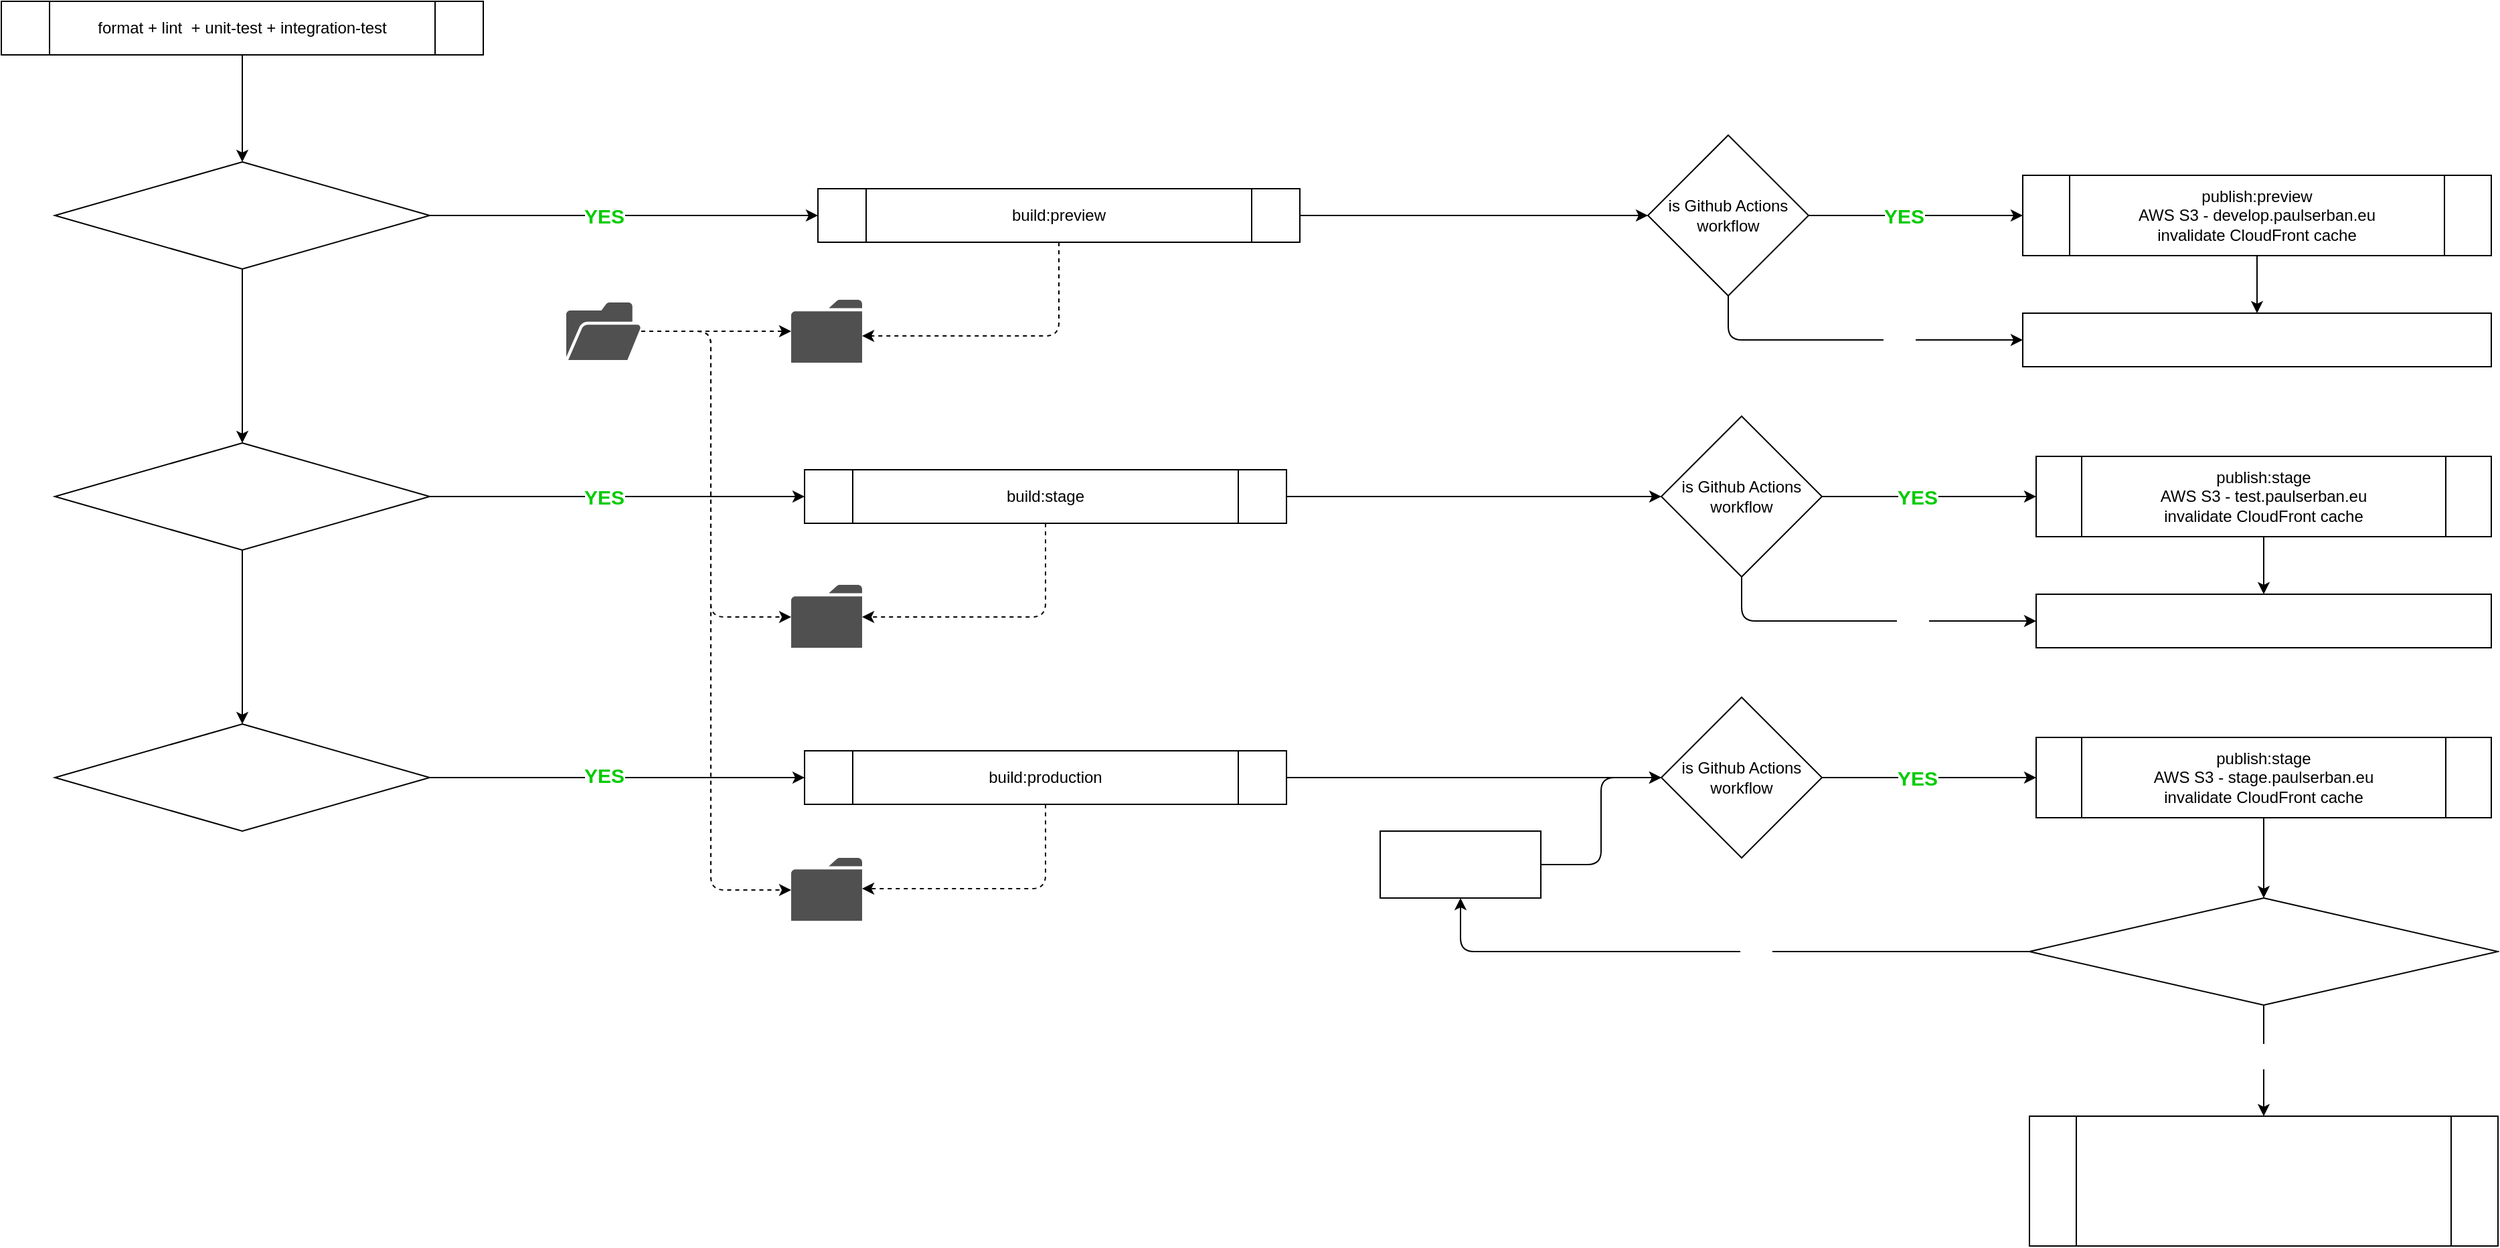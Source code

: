 <mxfile>
    <diagram id="je0cn8M5hWNSztoXmcah" name="Page-1">
        <mxGraphModel dx="746" dy="997" grid="1" gridSize="10" guides="1" tooltips="1" connect="1" arrows="1" fold="1" page="1" pageScale="1" pageWidth="1169" pageHeight="827" math="0" shadow="0">
            <root>
                <mxCell id="0"/>
                <mxCell id="1" parent="0"/>
                <mxCell id="26" style="edgeStyle=orthogonalEdgeStyle;html=1;entryX=0.5;entryY=0;entryDx=0;entryDy=0;fontSize=16;fontColor=#FFFFFF;elbow=vertical;" parent="1" source="2" target="25" edge="1">
                    <mxGeometry relative="1" as="geometry"/>
                </mxCell>
                <mxCell id="2" value="format + lint&amp;nbsp; + unit-test + integration-test" style="shape=process;whiteSpace=wrap;html=1;backgroundOutline=1;" parent="1" vertex="1">
                    <mxGeometry x="120" y="30" width="360" height="40" as="geometry"/>
                </mxCell>
                <mxCell id="117" style="edgeStyle=orthogonalEdgeStyle;html=1;fontSize=16;fontColor=#FFFFFF;elbow=vertical;" parent="1" source="3" target="12" edge="1">
                    <mxGeometry relative="1" as="geometry"/>
                </mxCell>
                <mxCell id="3" value="publish:preview&lt;br&gt;AWS S3 - develop.paulserban.eu&lt;br&gt;invalidate CloudFront cache" style="shape=process;whiteSpace=wrap;html=1;backgroundOutline=1;" parent="1" vertex="1">
                    <mxGeometry x="1630" y="160" width="350" height="60" as="geometry"/>
                </mxCell>
                <mxCell id="34" style="edgeStyle=orthogonalEdgeStyle;html=1;fontSize=16;fontColor=#FFFFFF;elbow=vertical;" parent="1" source="4" target="7" edge="1">
                    <mxGeometry relative="1" as="geometry"/>
                </mxCell>
                <mxCell id="36" style="edgeStyle=orthogonalEdgeStyle;html=1;fontSize=16;fontColor=#FFFFFF;elbow=vertical;dashed=1;" parent="1" source="4" target="48" edge="1">
                    <mxGeometry relative="1" as="geometry">
                        <mxPoint x="800.0" y="300" as="targetPoint"/>
                        <Array as="points">
                            <mxPoint x="910" y="280"/>
                        </Array>
                    </mxGeometry>
                </mxCell>
                <mxCell id="4" value="build:preview" style="shape=process;whiteSpace=wrap;html=1;backgroundOutline=1;" parent="1" vertex="1">
                    <mxGeometry x="730" y="170" width="360" height="40" as="geometry"/>
                </mxCell>
                <mxCell id="9" style="edgeStyle=none;html=1;" parent="1" source="7" target="3" edge="1">
                    <mxGeometry relative="1" as="geometry"/>
                </mxCell>
                <mxCell id="10" value="&lt;font style=&quot;font-size: 15px;&quot; color=&quot;#00cc00&quot;&gt;&lt;b&gt;YES&lt;/b&gt;&lt;/font&gt;" style="edgeLabel;html=1;align=center;verticalAlign=middle;resizable=0;points=[];" parent="9" vertex="1" connectable="0">
                    <mxGeometry x="-0.118" relative="1" as="geometry">
                        <mxPoint as="offset"/>
                    </mxGeometry>
                </mxCell>
                <mxCell id="58" style="edgeStyle=orthogonalEdgeStyle;html=1;entryX=0;entryY=0.5;entryDx=0;entryDy=0;fontSize=16;fontColor=#FFFFFF;elbow=vertical;" parent="1" source="7" target="12" edge="1">
                    <mxGeometry relative="1" as="geometry">
                        <Array as="points">
                            <mxPoint x="1410" y="283"/>
                        </Array>
                    </mxGeometry>
                </mxCell>
                <mxCell id="59" value="NO" style="edgeLabel;html=1;align=center;verticalAlign=middle;resizable=0;points=[];fontSize=16;fontColor=#FFFFFF;" parent="58" vertex="1" connectable="0">
                    <mxGeometry x="0.262" y="-2" relative="1" as="geometry">
                        <mxPoint as="offset"/>
                    </mxGeometry>
                </mxCell>
                <mxCell id="7" value="is Github Actions workflow" style="rhombus;whiteSpace=wrap;html=1;" parent="1" vertex="1">
                    <mxGeometry x="1350" y="130" width="120" height="120" as="geometry"/>
                </mxCell>
                <mxCell id="12" value="&lt;font style=&quot;font-size: 12px;&quot; color=&quot;#ffffff&quot;&gt;e2e tests w. Cypress&lt;/font&gt;" style="whiteSpace=wrap;html=1;labelBackgroundColor=none;fontSize=15;fontColor=#00CC00;labelBorderColor=none;" parent="1" vertex="1">
                    <mxGeometry x="1630" y="263" width="350" height="40" as="geometry"/>
                </mxCell>
                <mxCell id="30" style="edgeStyle=orthogonalEdgeStyle;html=1;entryX=0.5;entryY=0;entryDx=0;entryDy=0;fontSize=16;fontColor=#FFFFFF;elbow=vertical;" parent="1" source="25" target="28" edge="1">
                    <mxGeometry relative="1" as="geometry"/>
                </mxCell>
                <mxCell id="32" style="edgeStyle=orthogonalEdgeStyle;html=1;fontSize=16;fontColor=#FFFFFF;elbow=vertical;" parent="1" source="25" target="4" edge="1">
                    <mxGeometry relative="1" as="geometry"/>
                </mxCell>
                <mxCell id="25" value="is&lt;br&gt;branch == develop" style="rhombus;whiteSpace=wrap;html=1;labelBackgroundColor=none;labelBorderColor=none;fontSize=16;fontColor=#FFFFFF;" parent="1" vertex="1">
                    <mxGeometry x="160" y="150" width="280" height="80" as="geometry"/>
                </mxCell>
                <mxCell id="31" style="edgeStyle=orthogonalEdgeStyle;html=1;entryX=0.5;entryY=0;entryDx=0;entryDy=0;fontSize=16;fontColor=#FFFFFF;elbow=vertical;" parent="1" source="28" target="29" edge="1">
                    <mxGeometry relative="1" as="geometry"/>
                </mxCell>
                <mxCell id="40" style="edgeStyle=orthogonalEdgeStyle;html=1;fontSize=16;fontColor=#FFFFFF;elbow=vertical;" parent="1" source="28" target="39" edge="1">
                    <mxGeometry relative="1" as="geometry"/>
                </mxCell>
                <mxCell id="28" value="is&lt;br&gt;branch == release" style="rhombus;whiteSpace=wrap;html=1;labelBackgroundColor=none;labelBorderColor=none;fontSize=16;fontColor=#FFFFFF;" parent="1" vertex="1">
                    <mxGeometry x="160" y="360" width="280" height="80" as="geometry"/>
                </mxCell>
                <mxCell id="42" style="edgeStyle=orthogonalEdgeStyle;html=1;entryX=0;entryY=0.5;entryDx=0;entryDy=0;fontSize=16;fontColor=#FFFFFF;elbow=vertical;" parent="1" source="29" target="41" edge="1">
                    <mxGeometry relative="1" as="geometry"/>
                </mxCell>
                <mxCell id="29" value="is&lt;br&gt;branch == main" style="rhombus;whiteSpace=wrap;html=1;labelBackgroundColor=none;labelBorderColor=none;fontSize=16;fontColor=#FFFFFF;" parent="1" vertex="1">
                    <mxGeometry x="160" y="570" width="280" height="80" as="geometry"/>
                </mxCell>
                <mxCell id="37" value="&lt;font style=&quot;font-size: 15px;&quot; color=&quot;#00cc00&quot;&gt;&lt;b&gt;YES&lt;/b&gt;&lt;/font&gt;" style="edgeLabel;html=1;align=center;verticalAlign=middle;resizable=0;points=[];" parent="1" vertex="1" connectable="0">
                    <mxGeometry x="570.001" y="190" as="geometry"/>
                </mxCell>
                <mxCell id="81" style="edgeStyle=orthogonalEdgeStyle;html=1;fontSize=16;fontColor=#FFFFFF;elbow=vertical;" parent="1" source="39" target="69" edge="1">
                    <mxGeometry relative="1" as="geometry"/>
                </mxCell>
                <mxCell id="96" style="edgeStyle=orthogonalEdgeStyle;html=1;dashed=1;fontSize=16;fontColor=#FFFFFF;elbow=vertical;" parent="1" source="39" target="51" edge="1">
                    <mxGeometry relative="1" as="geometry">
                        <Array as="points">
                            <mxPoint x="900" y="490"/>
                        </Array>
                    </mxGeometry>
                </mxCell>
                <mxCell id="39" value="build:stage" style="shape=process;whiteSpace=wrap;html=1;backgroundOutline=1;" parent="1" vertex="1">
                    <mxGeometry x="720" y="380" width="360" height="40" as="geometry"/>
                </mxCell>
                <mxCell id="95" style="edgeStyle=orthogonalEdgeStyle;html=1;fontSize=16;fontColor=#FFFFFF;elbow=vertical;" parent="1" source="41" target="93" edge="1">
                    <mxGeometry relative="1" as="geometry"/>
                </mxCell>
                <mxCell id="97" style="edgeStyle=orthogonalEdgeStyle;html=1;dashed=1;fontSize=16;fontColor=#FFFFFF;elbow=vertical;" parent="1" source="41" target="52" edge="1">
                    <mxGeometry relative="1" as="geometry">
                        <Array as="points">
                            <mxPoint x="900" y="693"/>
                        </Array>
                    </mxGeometry>
                </mxCell>
                <mxCell id="41" value="build:production" style="shape=process;whiteSpace=wrap;html=1;backgroundOutline=1;" parent="1" vertex="1">
                    <mxGeometry x="720" y="590" width="360" height="40" as="geometry"/>
                </mxCell>
                <mxCell id="43" value="&lt;font style=&quot;font-size: 15px;&quot; color=&quot;#00cc00&quot;&gt;&lt;b&gt;YES&lt;/b&gt;&lt;/font&gt;" style="edgeLabel;html=1;align=center;verticalAlign=middle;resizable=0;points=[];" parent="1" vertex="1" connectable="0">
                    <mxGeometry x="570.001" y="400" as="geometry"/>
                </mxCell>
                <mxCell id="44" value="&lt;font style=&quot;font-size: 15px;&quot; color=&quot;#00cc00&quot;&gt;&lt;b&gt;YES&lt;/b&gt;&lt;/font&gt;" style="edgeLabel;html=1;align=center;verticalAlign=middle;resizable=0;points=[];" parent="1" vertex="1" connectable="0">
                    <mxGeometry x="570.001" y="616" as="geometry">
                        <mxPoint y="-8" as="offset"/>
                    </mxGeometry>
                </mxCell>
                <mxCell id="50" style="edgeStyle=orthogonalEdgeStyle;html=1;dashed=1;fontSize=16;fontColor=#FFFFFF;elbow=vertical;" parent="1" source="47" target="48" edge="1">
                    <mxGeometry relative="1" as="geometry"/>
                </mxCell>
                <mxCell id="82" style="edgeStyle=orthogonalEdgeStyle;html=1;fontSize=16;fontColor=#FFFFFF;elbow=vertical;dashed=1;" parent="1" source="47" target="51" edge="1">
                    <mxGeometry relative="1" as="geometry">
                        <Array as="points">
                            <mxPoint x="650" y="277"/>
                            <mxPoint x="650" y="490"/>
                        </Array>
                    </mxGeometry>
                </mxCell>
                <mxCell id="83" style="edgeStyle=orthogonalEdgeStyle;html=1;dashed=1;fontSize=16;fontColor=#FFFFFF;elbow=vertical;" parent="1" source="47" target="52" edge="1">
                    <mxGeometry relative="1" as="geometry">
                        <Array as="points">
                            <mxPoint x="650" y="277"/>
                            <mxPoint x="650" y="694"/>
                        </Array>
                    </mxGeometry>
                </mxCell>
                <mxCell id="47" value="/content" style="sketch=0;pointerEvents=1;shadow=0;dashed=0;html=1;strokeColor=none;fillColor=#505050;labelPosition=center;verticalLabelPosition=bottom;verticalAlign=top;outlineConnect=0;align=center;shape=mxgraph.office.concepts.folder_open;labelBackgroundColor=none;labelBorderColor=none;fontSize=16;fontColor=#FFFFFF;" parent="1" vertex="1">
                    <mxGeometry x="542" y="255" width="56" height="43" as="geometry"/>
                </mxCell>
                <mxCell id="48" value="/mock" style="sketch=0;pointerEvents=1;shadow=0;dashed=0;html=1;strokeColor=none;fillColor=#505050;labelPosition=center;verticalLabelPosition=bottom;verticalAlign=top;outlineConnect=0;align=center;shape=mxgraph.office.concepts.folder;labelBackgroundColor=none;labelBorderColor=none;fontSize=16;fontColor=#FFFFFF;" parent="1" vertex="1">
                    <mxGeometry x="710" y="253" width="53" height="47" as="geometry"/>
                </mxCell>
                <mxCell id="51" value="/test" style="sketch=0;pointerEvents=1;shadow=0;dashed=0;html=1;strokeColor=none;fillColor=#505050;labelPosition=center;verticalLabelPosition=bottom;verticalAlign=top;outlineConnect=0;align=center;shape=mxgraph.office.concepts.folder;labelBackgroundColor=none;labelBorderColor=none;fontSize=16;fontColor=#FFFFFF;" parent="1" vertex="1">
                    <mxGeometry x="710" y="466" width="53" height="47" as="geometry"/>
                </mxCell>
                <mxCell id="52" value="/prod" style="sketch=0;pointerEvents=1;shadow=0;dashed=0;html=1;strokeColor=none;fillColor=#505050;labelPosition=center;verticalLabelPosition=bottom;verticalAlign=top;outlineConnect=0;align=center;shape=mxgraph.office.concepts.folder;labelBackgroundColor=none;labelBorderColor=none;fontSize=16;fontColor=#FFFFFF;" parent="1" vertex="1">
                    <mxGeometry x="710" y="670" width="53" height="47" as="geometry"/>
                </mxCell>
                <mxCell id="118" style="edgeStyle=orthogonalEdgeStyle;html=1;entryX=0.5;entryY=0;entryDx=0;entryDy=0;fontSize=16;fontColor=#FFFFFF;elbow=vertical;" parent="1" source="62" target="70" edge="1">
                    <mxGeometry relative="1" as="geometry"/>
                </mxCell>
                <mxCell id="62" value="publish:stage&lt;br&gt;AWS S3 - test.paulserban.eu&lt;br&gt;invalidate CloudFront cache" style="shape=process;whiteSpace=wrap;html=1;backgroundOutline=1;" parent="1" vertex="1">
                    <mxGeometry x="1640" y="370" width="340" height="60" as="geometry"/>
                </mxCell>
                <mxCell id="65" style="edgeStyle=none;html=1;" parent="1" source="69" target="62" edge="1">
                    <mxGeometry relative="1" as="geometry"/>
                </mxCell>
                <mxCell id="66" value="&lt;font style=&quot;font-size: 15px;&quot; color=&quot;#00cc00&quot;&gt;&lt;b&gt;YES&lt;/b&gt;&lt;/font&gt;" style="edgeLabel;html=1;align=center;verticalAlign=middle;resizable=0;points=[];" parent="65" vertex="1" connectable="0">
                    <mxGeometry x="-0.118" relative="1" as="geometry">
                        <mxPoint as="offset"/>
                    </mxGeometry>
                </mxCell>
                <mxCell id="67" style="edgeStyle=orthogonalEdgeStyle;html=1;entryX=0;entryY=0.5;entryDx=0;entryDy=0;fontSize=16;fontColor=#FFFFFF;elbow=vertical;" parent="1" source="69" target="70" edge="1">
                    <mxGeometry relative="1" as="geometry">
                        <Array as="points">
                            <mxPoint x="1420" y="493"/>
                        </Array>
                    </mxGeometry>
                </mxCell>
                <mxCell id="68" value="NO" style="edgeLabel;html=1;align=center;verticalAlign=middle;resizable=0;points=[];fontSize=16;fontColor=#FFFFFF;" parent="67" vertex="1" connectable="0">
                    <mxGeometry x="0.262" y="-2" relative="1" as="geometry">
                        <mxPoint as="offset"/>
                    </mxGeometry>
                </mxCell>
                <mxCell id="69" value="is Github Actions workflow" style="rhombus;whiteSpace=wrap;html=1;" parent="1" vertex="1">
                    <mxGeometry x="1360" y="340" width="120" height="120" as="geometry"/>
                </mxCell>
                <mxCell id="70" value="&lt;font style=&quot;font-size: 12px;&quot; color=&quot;#ffffff&quot;&gt;UAT testing&lt;/font&gt;" style="whiteSpace=wrap;html=1;labelBackgroundColor=none;fontSize=15;fontColor=#00CC00;labelBorderColor=none;" parent="1" vertex="1">
                    <mxGeometry x="1640" y="473" width="340" height="40" as="geometry"/>
                </mxCell>
                <mxCell id="119" style="edgeStyle=orthogonalEdgeStyle;html=1;entryX=0.5;entryY=0;entryDx=0;entryDy=0;fontSize=16;fontColor=#FFFFFF;elbow=vertical;" parent="1" source="86" target="103" edge="1">
                    <mxGeometry relative="1" as="geometry"/>
                </mxCell>
                <mxCell id="86" value="publish:stage&lt;br&gt;AWS S3 - stage.paulserban.eu&lt;br&gt;invalidate CloudFront cache" style="shape=process;whiteSpace=wrap;html=1;backgroundOutline=1;" parent="1" vertex="1">
                    <mxGeometry x="1640" y="580" width="340" height="60" as="geometry"/>
                </mxCell>
                <mxCell id="89" style="edgeStyle=none;html=1;" parent="1" source="93" target="86" edge="1">
                    <mxGeometry relative="1" as="geometry"/>
                </mxCell>
                <mxCell id="90" value="&lt;font style=&quot;font-size: 15px;&quot; color=&quot;#00cc00&quot;&gt;&lt;b&gt;YES&lt;/b&gt;&lt;/font&gt;" style="edgeLabel;html=1;align=center;verticalAlign=middle;resizable=0;points=[];" parent="89" vertex="1" connectable="0">
                    <mxGeometry x="-0.118" relative="1" as="geometry">
                        <mxPoint as="offset"/>
                    </mxGeometry>
                </mxCell>
                <mxCell id="93" value="is Github Actions workflow" style="rhombus;whiteSpace=wrap;html=1;" parent="1" vertex="1">
                    <mxGeometry x="1360" y="550" width="120" height="120" as="geometry"/>
                </mxCell>
                <mxCell id="99" style="edgeStyle=orthogonalEdgeStyle;html=1;entryX=0;entryY=0.5;entryDx=0;entryDy=0;fontSize=16;fontColor=#FFFFFF;elbow=vertical;" parent="1" source="98" target="93" edge="1">
                    <mxGeometry relative="1" as="geometry"/>
                </mxCell>
                <mxCell id="98" value="content edit" style="whiteSpace=wrap;html=1;labelBackgroundColor=none;labelBorderColor=none;fontSize=16;fontColor=#FFFFFF;" parent="1" vertex="1">
                    <mxGeometry x="1150" y="650" width="120" height="50" as="geometry"/>
                </mxCell>
                <mxCell id="101" value="Go Live / Deploy to Prod&lt;br&gt;publish:prod&lt;br&gt;paulserban.eu - www.paulserban.eu&lt;br&gt;invalidate CloudFront cache" style="shape=process;whiteSpace=wrap;html=1;backgroundOutline=1;labelBackgroundColor=none;labelBorderColor=none;fontSize=16;fontColor=#FFFFFF;" parent="1" vertex="1">
                    <mxGeometry x="1635" y="863" width="350" height="97" as="geometry"/>
                </mxCell>
                <mxCell id="106" style="edgeStyle=orthogonalEdgeStyle;html=1;entryX=0.5;entryY=1;entryDx=0;entryDy=0;fontSize=16;fontColor=#FFFFFF;elbow=vertical;" parent="1" source="103" target="98" edge="1">
                    <mxGeometry relative="1" as="geometry"/>
                </mxCell>
                <mxCell id="107" value="NO" style="edgeLabel;html=1;align=center;verticalAlign=middle;resizable=0;points=[];fontSize=16;fontColor=#FFFFFF;" parent="106" vertex="1" connectable="0">
                    <mxGeometry x="-0.118" y="3" relative="1" as="geometry">
                        <mxPoint as="offset"/>
                    </mxGeometry>
                </mxCell>
                <mxCell id="108" style="edgeStyle=orthogonalEdgeStyle;html=1;fontSize=16;fontColor=#FFFFFF;elbow=vertical;" parent="1" source="103" target="101" edge="1">
                    <mxGeometry relative="1" as="geometry"/>
                </mxCell>
                <mxCell id="109" value="YES" style="edgeLabel;html=1;align=center;verticalAlign=middle;resizable=0;points=[];fontSize=16;fontColor=#FFFFFF;" parent="108" vertex="1" connectable="0">
                    <mxGeometry x="0.016" y="1" relative="1" as="geometry">
                        <mxPoint x="-1" y="-4" as="offset"/>
                    </mxGeometry>
                </mxCell>
                <mxCell id="103" value="passed manual checking" style="rhombus;whiteSpace=wrap;html=1;labelBackgroundColor=none;labelBorderColor=none;fontSize=16;fontColor=#FFFFFF;" parent="1" vertex="1">
                    <mxGeometry x="1635" y="700" width="350" height="80" as="geometry"/>
                </mxCell>
            </root>
        </mxGraphModel>
    </diagram>
</mxfile>